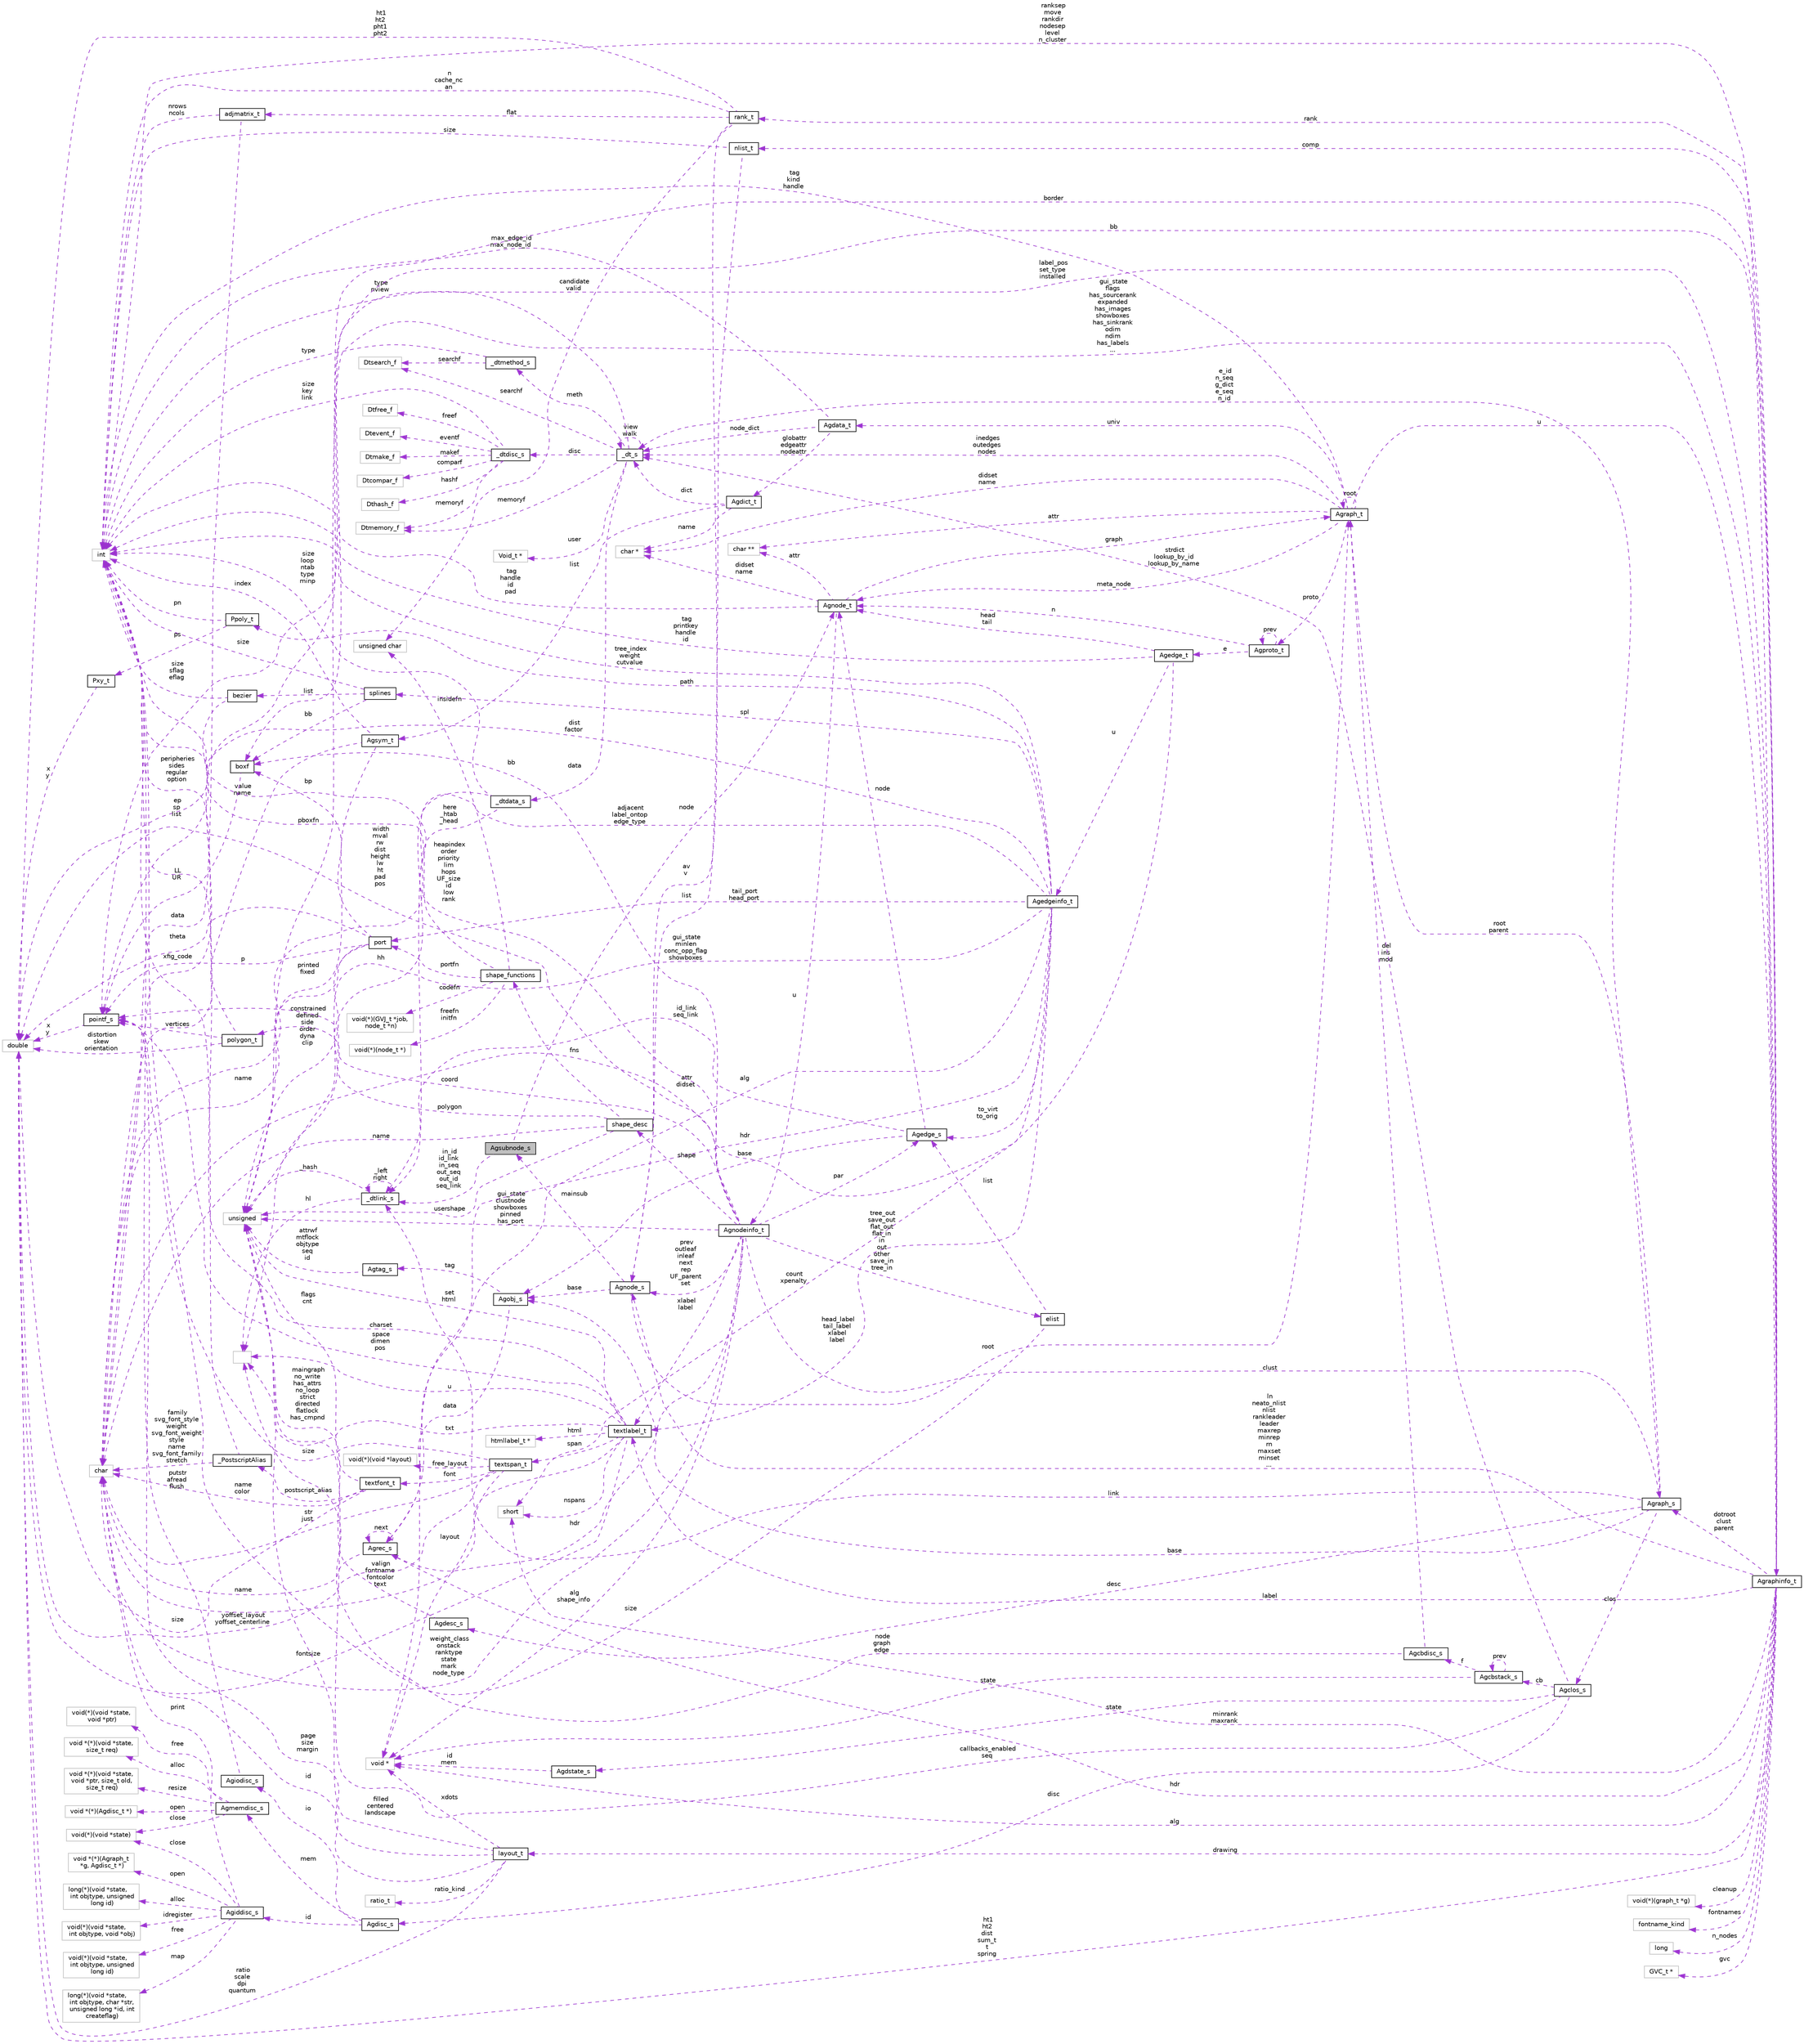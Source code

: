 digraph "Agsubnode_s"
{
  bgcolor="transparent";
  edge [fontname="Helvetica",fontsize="10",labelfontname="Helvetica",labelfontsize="10"];
  node [fontname="Helvetica",fontsize="10",shape=record];
  rankdir="LR";
  Node1 [label="Agsubnode_s",height=0.2,width=0.4,color="black", fillcolor="grey75", style="filled", fontcolor="black"];
  Node2 -> Node1 [dir="back",color="darkorchid3",fontsize="10",style="dashed",label=" in_id\nid_link\nin_seq\nout_seq\nout_id\nseq_link" ,fontname="Helvetica"];
  Node2 [label="_dtlink_s",height=0.2,width=0.4,color="black",URL="$struct__dtlink__s.html"];
  Node2 -> Node2 [dir="back",color="darkorchid3",fontsize="10",style="dashed",label=" _left\nright" ,fontname="Helvetica"];
  Node3 -> Node2 [dir="back",color="darkorchid3",fontsize="10",style="dashed",label=" hl" ,fontname="Helvetica"];
  Node3 [label="",height=0.2,width=0.4,color="grey75"];
  Node4 -> Node2 [dir="back",color="darkorchid3",fontsize="10",style="dashed",label=" _hash" ,fontname="Helvetica"];
  Node4 [label="unsigned",height=0.2,width=0.4,color="grey75"];
  Node5 -> Node1 [dir="back",color="darkorchid3",fontsize="10",style="dashed",label=" node" ,fontname="Helvetica"];
  Node5 [label="Agnode_t",height=0.2,width=0.4,color="black",URL="$structAgnode__t.html"];
  Node6 -> Node5 [dir="back",color="darkorchid3",fontsize="10",style="dashed",label=" u" ,fontname="Helvetica"];
  Node6 [label="Agnodeinfo_t",height=0.2,width=0.4,color="black",URL="$structAgnodeinfo__t.html"];
  Node7 -> Node6 [dir="back",color="darkorchid3",fontsize="10",style="dashed",label=" hdr" ,fontname="Helvetica"];
  Node7 [label="Agrec_s",height=0.2,width=0.4,color="black",URL="$structAgrec__s.html"];
  Node7 -> Node7 [dir="back",color="darkorchid3",fontsize="10",style="dashed",label=" next" ,fontname="Helvetica"];
  Node8 -> Node7 [dir="back",color="darkorchid3",fontsize="10",style="dashed",label=" name" ,fontname="Helvetica"];
  Node8 [label="char",height=0.2,width=0.4,color="grey75"];
  Node9 -> Node6 [dir="back",color="darkorchid3",fontsize="10",style="dashed",label=" xlabel\nlabel" ,fontname="Helvetica"];
  Node9 [label="textlabel_t",height=0.2,width=0.4,color="black",URL="$structtextlabel__t.html"];
  Node10 -> Node9 [dir="back",color="darkorchid3",fontsize="10",style="dashed",label=" html" ,fontname="Helvetica"];
  Node10 [label="htmllabel_t *",height=0.2,width=0.4,color="grey75"];
  Node11 -> Node9 [dir="back",color="darkorchid3",fontsize="10",style="dashed",label=" fontsize" ,fontname="Helvetica"];
  Node11 [label="double",height=0.2,width=0.4,color="grey75"];
  Node12 -> Node9 [dir="back",color="darkorchid3",fontsize="10",style="dashed",label=" nspans" ,fontname="Helvetica"];
  Node12 [label="short",height=0.2,width=0.4,color="grey75"];
  Node8 -> Node9 [dir="back",color="darkorchid3",fontsize="10",style="dashed",label=" valign\nfontname\nfontcolor\ntext" ,fontname="Helvetica"];
  Node3 -> Node9 [dir="back",color="darkorchid3",fontsize="10",style="dashed",label=" u" ,fontname="Helvetica"];
  Node13 -> Node9 [dir="back",color="darkorchid3",fontsize="10",style="dashed",label=" charset" ,fontname="Helvetica"];
  Node13 [label="int",height=0.2,width=0.4,color="grey75"];
  Node3 -> Node9 [dir="back",color="darkorchid3",fontsize="10",style="dashed",label=" txt" ,fontname="Helvetica"];
  Node4 -> Node9 [dir="back",color="darkorchid3",fontsize="10",style="dashed",label=" set\nhtml" ,fontname="Helvetica"];
  Node14 -> Node9 [dir="back",color="darkorchid3",fontsize="10",style="dashed",label=" span" ,fontname="Helvetica"];
  Node14 [label="textspan_t",height=0.2,width=0.4,color="black",URL="$structtextspan__t.html"];
  Node15 -> Node14 [dir="back",color="darkorchid3",fontsize="10",style="dashed",label=" free_layout" ,fontname="Helvetica"];
  Node15 [label="void(*)(void *layout)",height=0.2,width=0.4,color="grey75"];
  Node11 -> Node14 [dir="back",color="darkorchid3",fontsize="10",style="dashed",label=" yoffset_layout\nyoffset_centerline" ,fontname="Helvetica"];
  Node16 -> Node14 [dir="back",color="darkorchid3",fontsize="10",style="dashed",label=" font" ,fontname="Helvetica"];
  Node16 [label="textfont_t",height=0.2,width=0.4,color="black",URL="$structtextfont__t.html"];
  Node11 -> Node16 [dir="back",color="darkorchid3",fontsize="10",style="dashed",label=" size" ,fontname="Helvetica"];
  Node8 -> Node16 [dir="back",color="darkorchid3",fontsize="10",style="dashed",label=" name\ncolor" ,fontname="Helvetica"];
  Node17 -> Node16 [dir="back",color="darkorchid3",fontsize="10",style="dashed",label=" postscript_alias" ,fontname="Helvetica"];
  Node17 [label="_PostscriptAlias",height=0.2,width=0.4,color="black",URL="$struct__PostscriptAlias.html"];
  Node8 -> Node17 [dir="back",color="darkorchid3",fontsize="10",style="dashed",label=" family\nsvg_font_style\nweight\nsvg_font_weight\nstyle\nname\nsvg_font_family\nstretch" ,fontname="Helvetica"];
  Node13 -> Node17 [dir="back",color="darkorchid3",fontsize="10",style="dashed",label=" xfig_code" ,fontname="Helvetica"];
  Node4 -> Node16 [dir="back",color="darkorchid3",fontsize="10",style="dashed",label=" flags\ncnt" ,fontname="Helvetica"];
  Node8 -> Node14 [dir="back",color="darkorchid3",fontsize="10",style="dashed",label=" str\njust" ,fontname="Helvetica"];
  Node18 -> Node14 [dir="back",color="darkorchid3",fontsize="10",style="dashed",label=" layout" ,fontname="Helvetica"];
  Node18 [label="void *",height=0.2,width=0.4,color="grey75"];
  Node19 -> Node14 [dir="back",color="darkorchid3",fontsize="10",style="dashed",label=" size" ,fontname="Helvetica"];
  Node19 [label="pointf_s",height=0.2,width=0.4,color="black",URL="$structpointf__s.html"];
  Node11 -> Node19 [dir="back",color="darkorchid3",fontsize="10",style="dashed",label=" x\ny" ,fontname="Helvetica"];
  Node19 -> Node9 [dir="back",color="darkorchid3",fontsize="10",style="dashed",label=" space\ndimen\npos" ,fontname="Helvetica"];
  Node11 -> Node6 [dir="back",color="darkorchid3",fontsize="10",style="dashed",label=" width\nmval\nrw\ndist\nheight\nlw\nht\npad\npos" ,fontname="Helvetica"];
  Node20 -> Node6 [dir="back",color="darkorchid3",fontsize="10",style="dashed",label=" clust" ,fontname="Helvetica"];
  Node20 [label="Agraph_s",height=0.2,width=0.4,color="black",URL="$structAgraph__s.html"];
  Node2 -> Node20 [dir="back",color="darkorchid3",fontsize="10",style="dashed",label=" link" ,fontname="Helvetica"];
  Node21 -> Node20 [dir="back",color="darkorchid3",fontsize="10",style="dashed",label=" root\nparent" ,fontname="Helvetica"];
  Node21 [label="Agraph_t",height=0.2,width=0.4,color="black",URL="$structAgraph__t.html"];
  Node22 -> Node21 [dir="back",color="darkorchid3",fontsize="10",style="dashed",label=" attr" ,fontname="Helvetica"];
  Node22 [label="char **",height=0.2,width=0.4,color="grey75"];
  Node21 -> Node21 [dir="back",color="darkorchid3",fontsize="10",style="dashed",label=" root" ,fontname="Helvetica"];
  Node5 -> Node21 [dir="back",color="darkorchid3",fontsize="10",style="dashed",label=" meta_node" ,fontname="Helvetica"];
  Node23 -> Node21 [dir="back",color="darkorchid3",fontsize="10",style="dashed",label=" u" ,fontname="Helvetica"];
  Node23 [label="Agraphinfo_t",height=0.2,width=0.4,color="black",URL="$structAgraphinfo__t.html"];
  Node24 -> Node23 [dir="back",color="darkorchid3",fontsize="10",style="dashed",label=" cleanup" ,fontname="Helvetica"];
  Node24 [label="void(*)(graph_t *g)",height=0.2,width=0.4,color="grey75"];
  Node7 -> Node23 [dir="back",color="darkorchid3",fontsize="10",style="dashed",label=" hdr" ,fontname="Helvetica"];
  Node25 -> Node23 [dir="back",color="darkorchid3",fontsize="10",style="dashed",label=" rank" ,fontname="Helvetica"];
  Node25 [label="rank_t",height=0.2,width=0.4,color="black",URL="$structrank__t.html"];
  Node11 -> Node25 [dir="back",color="darkorchid3",fontsize="10",style="dashed",label=" ht1\nht2\npht1\npht2" ,fontname="Helvetica"];
  Node26 -> Node25 [dir="back",color="darkorchid3",fontsize="10",style="dashed",label=" candidate\nvalid" ,fontname="Helvetica"];
  Node26 [label="unsigned char",height=0.2,width=0.4,color="grey75"];
  Node27 -> Node25 [dir="back",color="darkorchid3",fontsize="10",style="dashed",label=" av\nv" ,fontname="Helvetica"];
  Node27 [label="Agnode_s",height=0.2,width=0.4,color="black",URL="$structAgnode__s.html"];
  Node21 -> Node27 [dir="back",color="darkorchid3",fontsize="10",style="dashed",label=" root" ,fontname="Helvetica"];
  Node28 -> Node27 [dir="back",color="darkorchid3",fontsize="10",style="dashed",label=" base" ,fontname="Helvetica"];
  Node28 [label="Agobj_s",height=0.2,width=0.4,color="black",URL="$structAgobj__s.html"];
  Node7 -> Node28 [dir="back",color="darkorchid3",fontsize="10",style="dashed",label=" data" ,fontname="Helvetica"];
  Node29 -> Node28 [dir="back",color="darkorchid3",fontsize="10",style="dashed",label=" tag" ,fontname="Helvetica"];
  Node29 [label="Agtag_s",height=0.2,width=0.4,color="black",URL="$structAgtag__s.html"];
  Node4 -> Node29 [dir="back",color="darkorchid3",fontsize="10",style="dashed",label=" attrwf\nmtflock\nobjtype\nseq\nid" ,fontname="Helvetica"];
  Node1 -> Node27 [dir="back",color="darkorchid3",fontsize="10",style="dashed",label=" mainsub" ,fontname="Helvetica"];
  Node13 -> Node25 [dir="back",color="darkorchid3",fontsize="10",style="dashed",label=" n\ncache_nc\nan" ,fontname="Helvetica"];
  Node30 -> Node25 [dir="back",color="darkorchid3",fontsize="10",style="dashed",label=" flat" ,fontname="Helvetica"];
  Node30 [label="adjmatrix_t",height=0.2,width=0.4,color="black",URL="$structadjmatrix__t.html"];
  Node8 -> Node30 [dir="back",color="darkorchid3",fontsize="10",style="dashed",label=" data" ,fontname="Helvetica"];
  Node13 -> Node30 [dir="back",color="darkorchid3",fontsize="10",style="dashed",label=" nrows\nncols" ,fontname="Helvetica"];
  Node31 -> Node23 [dir="back",color="darkorchid3",fontsize="10",style="dashed",label=" drawing" ,fontname="Helvetica"];
  Node31 [label="layout_t",height=0.2,width=0.4,color="black",URL="$structlayout__t.html"];
  Node32 -> Node31 [dir="back",color="darkorchid3",fontsize="10",style="dashed",label=" ratio_kind" ,fontname="Helvetica"];
  Node32 [label="ratio_t",height=0.2,width=0.4,color="grey75"];
  Node11 -> Node31 [dir="back",color="darkorchid3",fontsize="10",style="dashed",label=" ratio\nscale\ndpi\nquantum" ,fontname="Helvetica"];
  Node8 -> Node31 [dir="back",color="darkorchid3",fontsize="10",style="dashed",label=" id" ,fontname="Helvetica"];
  Node4 -> Node31 [dir="back",color="darkorchid3",fontsize="10",style="dashed",label=" filled\ncentered\nlandscape" ,fontname="Helvetica"];
  Node18 -> Node31 [dir="back",color="darkorchid3",fontsize="10",style="dashed",label=" xdots" ,fontname="Helvetica"];
  Node19 -> Node31 [dir="back",color="darkorchid3",fontsize="10",style="dashed",label=" page\nsize\nmargin" ,fontname="Helvetica"];
  Node33 -> Node23 [dir="back",color="darkorchid3",fontsize="10",style="dashed",label=" fontnames" ,fontname="Helvetica"];
  Node33 [label="fontname_kind",height=0.2,width=0.4,color="grey75"];
  Node11 -> Node23 [dir="back",color="darkorchid3",fontsize="10",style="dashed",label=" ht1\nht2\ndist\nsum_t\nt\nspring" ,fontname="Helvetica"];
  Node9 -> Node23 [dir="back",color="darkorchid3",fontsize="10",style="dashed",label=" label" ,fontname="Helvetica"];
  Node20 -> Node23 [dir="back",color="darkorchid3",fontsize="10",style="dashed",label=" dotroot\nclust\nparent" ,fontname="Helvetica"];
  Node27 -> Node23 [dir="back",color="darkorchid3",fontsize="10",style="dashed",label=" ln\nneato_nlist\nnlist\nrankleader\nleader\nmaxrep\nminrep\nrn\nmaxset\nminset\n..." ,fontname="Helvetica"];
  Node8 -> Node23 [dir="back",color="darkorchid3",fontsize="10",style="dashed",label=" label_pos\nset_type\ninstalled" ,fontname="Helvetica"];
  Node12 -> Node23 [dir="back",color="darkorchid3",fontsize="10",style="dashed",label=" minrank\nmaxrank" ,fontname="Helvetica"];
  Node34 -> Node23 [dir="back",color="darkorchid3",fontsize="10",style="dashed",label=" comp" ,fontname="Helvetica"];
  Node34 [label="nlist_t",height=0.2,width=0.4,color="black",URL="$structnlist__t.html"];
  Node27 -> Node34 [dir="back",color="darkorchid3",fontsize="10",style="dashed",label=" list" ,fontname="Helvetica"];
  Node13 -> Node34 [dir="back",color="darkorchid3",fontsize="10",style="dashed",label=" size" ,fontname="Helvetica"];
  Node13 -> Node23 [dir="back",color="darkorchid3",fontsize="10",style="dashed",label=" ranksep\nmove\nrankdir\nnodesep\nlevel\nn_cluster" ,fontname="Helvetica"];
  Node35 -> Node23 [dir="back",color="darkorchid3",fontsize="10",style="dashed",label=" bb" ,fontname="Helvetica"];
  Node35 [label="boxf",height=0.2,width=0.4,color="black",URL="$structboxf.html"];
  Node19 -> Node35 [dir="back",color="darkorchid3",fontsize="10",style="dashed",label=" LL\nUR" ,fontname="Helvetica"];
  Node36 -> Node23 [dir="back",color="darkorchid3",fontsize="10",style="dashed",label=" n_nodes" ,fontname="Helvetica"];
  Node36 [label="long",height=0.2,width=0.4,color="grey75"];
  Node4 -> Node23 [dir="back",color="darkorchid3",fontsize="10",style="dashed",label=" gui_state\nflags\nhas_sourcerank\nexpanded\nhas_images\nshowboxes\nhas_sinkrank\nodim\nndim\nhas_labels\n..." ,fontname="Helvetica"];
  Node37 -> Node23 [dir="back",color="darkorchid3",fontsize="10",style="dashed",label=" gvc" ,fontname="Helvetica"];
  Node37 [label="GVC_t *",height=0.2,width=0.4,color="grey75"];
  Node18 -> Node23 [dir="back",color="darkorchid3",fontsize="10",style="dashed",label=" alg" ,fontname="Helvetica"];
  Node19 -> Node23 [dir="back",color="darkorchid3",fontsize="10",style="dashed",label=" border" ,fontname="Helvetica"];
  Node38 -> Node21 [dir="back",color="darkorchid3",fontsize="10",style="dashed",label=" proto" ,fontname="Helvetica"];
  Node38 [label="Agproto_t",height=0.2,width=0.4,color="black",URL="$structAgproto__t.html"];
  Node39 -> Node38 [dir="back",color="darkorchid3",fontsize="10",style="dashed",label=" e" ,fontname="Helvetica"];
  Node39 [label="Agedge_t",height=0.2,width=0.4,color="black",URL="$structAgedge__t.html"];
  Node5 -> Node39 [dir="back",color="darkorchid3",fontsize="10",style="dashed",label=" head\ntail" ,fontname="Helvetica"];
  Node8 -> Node39 [dir="back",color="darkorchid3",fontsize="10",style="dashed",label=" attr\ndidset" ,fontname="Helvetica"];
  Node13 -> Node39 [dir="back",color="darkorchid3",fontsize="10",style="dashed",label=" tag\nprintkey\nhandle\nid" ,fontname="Helvetica"];
  Node40 -> Node39 [dir="back",color="darkorchid3",fontsize="10",style="dashed",label=" u" ,fontname="Helvetica"];
  Node40 [label="Agedgeinfo_t",height=0.2,width=0.4,color="black",URL="$structAgedgeinfo__t.html"];
  Node7 -> Node40 [dir="back",color="darkorchid3",fontsize="10",style="dashed",label=" hdr" ,fontname="Helvetica"];
  Node41 -> Node40 [dir="back",color="darkorchid3",fontsize="10",style="dashed",label=" tail_port\nhead_port" ,fontname="Helvetica"];
  Node41 [label="port",height=0.2,width=0.4,color="black",URL="$structport.html"];
  Node11 -> Node41 [dir="back",color="darkorchid3",fontsize="10",style="dashed",label=" theta" ,fontname="Helvetica"];
  Node8 -> Node41 [dir="back",color="darkorchid3",fontsize="10",style="dashed",label=" name" ,fontname="Helvetica"];
  Node35 -> Node41 [dir="back",color="darkorchid3",fontsize="10",style="dashed",label=" bp" ,fontname="Helvetica"];
  Node4 -> Node41 [dir="back",color="darkorchid3",fontsize="10",style="dashed",label=" constrained\ndefined\nside\norder\ndyna\nclip" ,fontname="Helvetica"];
  Node19 -> Node41 [dir="back",color="darkorchid3",fontsize="10",style="dashed",label=" p" ,fontname="Helvetica"];
  Node42 -> Node40 [dir="back",color="darkorchid3",fontsize="10",style="dashed",label=" path" ,fontname="Helvetica"];
  Node42 [label="Ppoly_t",height=0.2,width=0.4,color="black",URL="$structPpoly__t.html"];
  Node43 -> Node42 [dir="back",color="darkorchid3",fontsize="10",style="dashed",label=" ps" ,fontname="Helvetica"];
  Node43 [label="Pxy_t",height=0.2,width=0.4,color="black",URL="$structPxy__t.html"];
  Node11 -> Node43 [dir="back",color="darkorchid3",fontsize="10",style="dashed",label=" x\ny" ,fontname="Helvetica"];
  Node13 -> Node42 [dir="back",color="darkorchid3",fontsize="10",style="dashed",label=" pn" ,fontname="Helvetica"];
  Node11 -> Node40 [dir="back",color="darkorchid3",fontsize="10",style="dashed",label=" dist\nfactor" ,fontname="Helvetica"];
  Node9 -> Node40 [dir="back",color="darkorchid3",fontsize="10",style="dashed",label=" head_label\ntail_label\nxlabel\nlabel" ,fontname="Helvetica"];
  Node44 -> Node40 [dir="back",color="darkorchid3",fontsize="10",style="dashed",label=" spl" ,fontname="Helvetica"];
  Node44 [label="splines",height=0.2,width=0.4,color="black",URL="$structsplines.html"];
  Node13 -> Node44 [dir="back",color="darkorchid3",fontsize="10",style="dashed",label=" size" ,fontname="Helvetica"];
  Node35 -> Node44 [dir="back",color="darkorchid3",fontsize="10",style="dashed",label=" bb" ,fontname="Helvetica"];
  Node45 -> Node44 [dir="back",color="darkorchid3",fontsize="10",style="dashed",label=" list" ,fontname="Helvetica"];
  Node45 [label="bezier",height=0.2,width=0.4,color="black",URL="$structbezier.html"];
  Node13 -> Node45 [dir="back",color="darkorchid3",fontsize="10",style="dashed",label=" size\nsflag\neflag" ,fontname="Helvetica"];
  Node19 -> Node45 [dir="back",color="darkorchid3",fontsize="10",style="dashed",label=" ep\nsp\nlist" ,fontname="Helvetica"];
  Node12 -> Node40 [dir="back",color="darkorchid3",fontsize="10",style="dashed",label=" count\nxpenalty" ,fontname="Helvetica"];
  Node8 -> Node40 [dir="back",color="darkorchid3",fontsize="10",style="dashed",label=" adjacent\nlabel_ontop\nedge_type" ,fontname="Helvetica"];
  Node13 -> Node40 [dir="back",color="darkorchid3",fontsize="10",style="dashed",label=" tree_index\nweight\ncutvalue" ,fontname="Helvetica"];
  Node4 -> Node40 [dir="back",color="darkorchid3",fontsize="10",style="dashed",label=" gui_state\nminlen\nconc_opp_flag\nshowboxes" ,fontname="Helvetica"];
  Node18 -> Node40 [dir="back",color="darkorchid3",fontsize="10",style="dashed",label=" alg" ,fontname="Helvetica"];
  Node46 -> Node40 [dir="back",color="darkorchid3",fontsize="10",style="dashed",label=" to_virt\nto_orig" ,fontname="Helvetica"];
  Node46 [label="Agedge_s",height=0.2,width=0.4,color="black",URL="$structAgedge__s.html"];
  Node2 -> Node46 [dir="back",color="darkorchid3",fontsize="10",style="dashed",label=" id_link\nseq_link" ,fontname="Helvetica"];
  Node5 -> Node46 [dir="back",color="darkorchid3",fontsize="10",style="dashed",label=" node" ,fontname="Helvetica"];
  Node28 -> Node46 [dir="back",color="darkorchid3",fontsize="10",style="dashed",label=" base" ,fontname="Helvetica"];
  Node5 -> Node38 [dir="back",color="darkorchid3",fontsize="10",style="dashed",label=" n" ,fontname="Helvetica"];
  Node38 -> Node38 [dir="back",color="darkorchid3",fontsize="10",style="dashed",label=" prev" ,fontname="Helvetica"];
  Node47 -> Node21 [dir="back",color="darkorchid3",fontsize="10",style="dashed",label=" univ" ,fontname="Helvetica"];
  Node47 [label="Agdata_t",height=0.2,width=0.4,color="black",URL="$structAgdata__t.html"];
  Node48 -> Node47 [dir="back",color="darkorchid3",fontsize="10",style="dashed",label=" globattr\nedgeattr\nnodeattr" ,fontname="Helvetica"];
  Node48 [label="Agdict_t",height=0.2,width=0.4,color="black",URL="$structAgdict__t.html"];
  Node49 -> Node48 [dir="back",color="darkorchid3",fontsize="10",style="dashed",label=" list" ,fontname="Helvetica"];
  Node49 [label="Agsym_t",height=0.2,width=0.4,color="black",URL="$structAgsym__t.html"];
  Node8 -> Node49 [dir="back",color="darkorchid3",fontsize="10",style="dashed",label=" value\nname" ,fontname="Helvetica"];
  Node13 -> Node49 [dir="back",color="darkorchid3",fontsize="10",style="dashed",label=" index" ,fontname="Helvetica"];
  Node4 -> Node49 [dir="back",color="darkorchid3",fontsize="10",style="dashed",label=" printed\nfixed" ,fontname="Helvetica"];
  Node50 -> Node48 [dir="back",color="darkorchid3",fontsize="10",style="dashed",label=" dict" ,fontname="Helvetica"];
  Node50 [label="_dt_s",height=0.2,width=0.4,color="black",URL="$struct__dt__s.html"];
  Node51 -> Node50 [dir="back",color="darkorchid3",fontsize="10",style="dashed",label=" disc" ,fontname="Helvetica"];
  Node51 [label="_dtdisc_s",height=0.2,width=0.4,color="black",URL="$struct__dtdisc__s.html"];
  Node52 -> Node51 [dir="back",color="darkorchid3",fontsize="10",style="dashed",label=" freef" ,fontname="Helvetica"];
  Node52 [label="Dtfree_f",height=0.2,width=0.4,color="grey75"];
  Node53 -> Node51 [dir="back",color="darkorchid3",fontsize="10",style="dashed",label=" eventf" ,fontname="Helvetica"];
  Node53 [label="Dtevent_f",height=0.2,width=0.4,color="grey75"];
  Node54 -> Node51 [dir="back",color="darkorchid3",fontsize="10",style="dashed",label=" makef" ,fontname="Helvetica"];
  Node54 [label="Dtmake_f",height=0.2,width=0.4,color="grey75"];
  Node55 -> Node51 [dir="back",color="darkorchid3",fontsize="10",style="dashed",label=" comparf" ,fontname="Helvetica"];
  Node55 [label="Dtcompar_f",height=0.2,width=0.4,color="grey75"];
  Node13 -> Node51 [dir="back",color="darkorchid3",fontsize="10",style="dashed",label=" size\nkey\nlink" ,fontname="Helvetica"];
  Node56 -> Node51 [dir="back",color="darkorchid3",fontsize="10",style="dashed",label=" memoryf" ,fontname="Helvetica"];
  Node56 [label="Dtmemory_f",height=0.2,width=0.4,color="grey75"];
  Node57 -> Node51 [dir="back",color="darkorchid3",fontsize="10",style="dashed",label=" hashf" ,fontname="Helvetica"];
  Node57 [label="Dthash_f",height=0.2,width=0.4,color="grey75"];
  Node58 -> Node50 [dir="back",color="darkorchid3",fontsize="10",style="dashed",label=" data" ,fontname="Helvetica"];
  Node58 [label="_dtdata_s",height=0.2,width=0.4,color="black",URL="$struct__dtdata__s.html"];
  Node3 -> Node58 [dir="back",color="darkorchid3",fontsize="10",style="dashed",label=" hh" ,fontname="Helvetica"];
  Node2 -> Node58 [dir="back",color="darkorchid3",fontsize="10",style="dashed",label=" here\n_htab\n_head" ,fontname="Helvetica"];
  Node13 -> Node58 [dir="back",color="darkorchid3",fontsize="10",style="dashed",label=" size\nloop\nntab\ntype\nminp" ,fontname="Helvetica"];
  Node59 -> Node50 [dir="back",color="darkorchid3",fontsize="10",style="dashed",label=" user" ,fontname="Helvetica"];
  Node59 [label="Void_t *",height=0.2,width=0.4,color="grey75"];
  Node13 -> Node50 [dir="back",color="darkorchid3",fontsize="10",style="dashed",label=" type\nnview" ,fontname="Helvetica"];
  Node50 -> Node50 [dir="back",color="darkorchid3",fontsize="10",style="dashed",label=" view\nwalk" ,fontname="Helvetica"];
  Node56 -> Node50 [dir="back",color="darkorchid3",fontsize="10",style="dashed",label=" memoryf" ,fontname="Helvetica"];
  Node60 -> Node50 [dir="back",color="darkorchid3",fontsize="10",style="dashed",label=" searchf" ,fontname="Helvetica"];
  Node60 [label="Dtsearch_f",height=0.2,width=0.4,color="grey75"];
  Node61 -> Node50 [dir="back",color="darkorchid3",fontsize="10",style="dashed",label=" meth" ,fontname="Helvetica"];
  Node61 [label="_dtmethod_s",height=0.2,width=0.4,color="black",URL="$struct__dtmethod__s.html"];
  Node13 -> Node61 [dir="back",color="darkorchid3",fontsize="10",style="dashed",label=" type" ,fontname="Helvetica"];
  Node60 -> Node61 [dir="back",color="darkorchid3",fontsize="10",style="dashed",label=" searchf" ,fontname="Helvetica"];
  Node62 -> Node48 [dir="back",color="darkorchid3",fontsize="10",style="dashed",label=" name" ,fontname="Helvetica"];
  Node62 [label="char *",height=0.2,width=0.4,color="grey75"];
  Node13 -> Node47 [dir="back",color="darkorchid3",fontsize="10",style="dashed",label=" max_edge_id\nmax_node_id" ,fontname="Helvetica"];
  Node50 -> Node47 [dir="back",color="darkorchid3",fontsize="10",style="dashed",label=" node_dict" ,fontname="Helvetica"];
  Node13 -> Node21 [dir="back",color="darkorchid3",fontsize="10",style="dashed",label=" tag\nkind\nhandle" ,fontname="Helvetica"];
  Node50 -> Node21 [dir="back",color="darkorchid3",fontsize="10",style="dashed",label=" inedges\noutedges\nnodes" ,fontname="Helvetica"];
  Node62 -> Node21 [dir="back",color="darkorchid3",fontsize="10",style="dashed",label=" didset\nname" ,fontname="Helvetica"];
  Node63 -> Node20 [dir="back",color="darkorchid3",fontsize="10",style="dashed",label=" desc" ,fontname="Helvetica"];
  Node63 [label="Agdesc_s",height=0.2,width=0.4,color="black",URL="$structAgdesc__s.html"];
  Node4 -> Node63 [dir="back",color="darkorchid3",fontsize="10",style="dashed",label=" maingraph\nno_write\nhas_attrs\nno_loop\nstrict\ndirected\nflatlock\nhas_cmpnd" ,fontname="Helvetica"];
  Node28 -> Node20 [dir="back",color="darkorchid3",fontsize="10",style="dashed",label=" base" ,fontname="Helvetica"];
  Node50 -> Node20 [dir="back",color="darkorchid3",fontsize="10",style="dashed",label=" e_id\nn_seq\ng_dict\ne_seq\nn_id" ,fontname="Helvetica"];
  Node64 -> Node20 [dir="back",color="darkorchid3",fontsize="10",style="dashed",label=" clos" ,fontname="Helvetica"];
  Node64 [label="Agclos_s",height=0.2,width=0.4,color="black",URL="$structAgclos__s.html"];
  Node65 -> Node64 [dir="back",color="darkorchid3",fontsize="10",style="dashed",label=" cb" ,fontname="Helvetica"];
  Node65 [label="Agcbstack_s",height=0.2,width=0.4,color="black",URL="$structAgcbstack__s.html"];
  Node65 -> Node65 [dir="back",color="darkorchid3",fontsize="10",style="dashed",label=" prev" ,fontname="Helvetica"];
  Node18 -> Node65 [dir="back",color="darkorchid3",fontsize="10",style="dashed",label=" state" ,fontname="Helvetica"];
  Node66 -> Node65 [dir="back",color="darkorchid3",fontsize="10",style="dashed",label=" f" ,fontname="Helvetica"];
  Node66 [label="Agcbdisc_s",height=0.2,width=0.4,color="black",URL="$structAgcbdisc__s.html"];
  Node21 -> Node66 [dir="back",color="darkorchid3",fontsize="10",style="dashed",label=" del\nins\nmod" ,fontname="Helvetica"];
  Node3 -> Node66 [dir="back",color="darkorchid3",fontsize="10",style="dashed",label=" node\ngraph\nedge" ,fontname="Helvetica"];
  Node67 -> Node64 [dir="back",color="darkorchid3",fontsize="10",style="dashed",label=" disc" ,fontname="Helvetica"];
  Node67 [label="Agdisc_s",height=0.2,width=0.4,color="black",URL="$structAgdisc__s.html"];
  Node68 -> Node67 [dir="back",color="darkorchid3",fontsize="10",style="dashed",label=" io" ,fontname="Helvetica"];
  Node68 [label="Agiodisc_s",height=0.2,width=0.4,color="black",URL="$structAgiodisc__s.html"];
  Node13 -> Node68 [dir="back",color="darkorchid3",fontsize="10",style="dashed",label=" putstr\nafread\nflush" ,fontname="Helvetica"];
  Node69 -> Node67 [dir="back",color="darkorchid3",fontsize="10",style="dashed",label=" id" ,fontname="Helvetica"];
  Node69 [label="Agiddisc_s",height=0.2,width=0.4,color="black",URL="$structAgiddisc__s.html"];
  Node70 -> Node69 [dir="back",color="darkorchid3",fontsize="10",style="dashed",label=" free" ,fontname="Helvetica"];
  Node70 [label="void(*)(void *state,\l int objtype, unsigned\l long id)",height=0.2,width=0.4,color="grey75"];
  Node71 -> Node69 [dir="back",color="darkorchid3",fontsize="10",style="dashed",label=" map" ,fontname="Helvetica"];
  Node71 [label="long(*)(void *state,\l int objtype, char *str,\l unsigned long *id, int\l createflag)",height=0.2,width=0.4,color="grey75"];
  Node72 -> Node69 [dir="back",color="darkorchid3",fontsize="10",style="dashed",label=" open" ,fontname="Helvetica"];
  Node72 [label="void *(*)(Agraph_t\l *g, Agdisc_t *)",height=0.2,width=0.4,color="grey75"];
  Node8 -> Node69 [dir="back",color="darkorchid3",fontsize="10",style="dashed",label=" print" ,fontname="Helvetica"];
  Node73 -> Node69 [dir="back",color="darkorchid3",fontsize="10",style="dashed",label=" alloc" ,fontname="Helvetica"];
  Node73 [label="long(*)(void *state,\l int objtype, unsigned\l long id)",height=0.2,width=0.4,color="grey75"];
  Node74 -> Node69 [dir="back",color="darkorchid3",fontsize="10",style="dashed",label=" close" ,fontname="Helvetica"];
  Node74 [label="void(*)(void *state)",height=0.2,width=0.4,color="grey75"];
  Node75 -> Node69 [dir="back",color="darkorchid3",fontsize="10",style="dashed",label=" idregister" ,fontname="Helvetica"];
  Node75 [label="void(*)(void *state,\l int objtype, void *obj)",height=0.2,width=0.4,color="grey75"];
  Node76 -> Node67 [dir="back",color="darkorchid3",fontsize="10",style="dashed",label=" mem" ,fontname="Helvetica"];
  Node76 [label="Agmemdisc_s",height=0.2,width=0.4,color="black",URL="$structAgmemdisc__s.html"];
  Node77 -> Node76 [dir="back",color="darkorchid3",fontsize="10",style="dashed",label=" free" ,fontname="Helvetica"];
  Node77 [label="void(*)(void *state,\l void *ptr)",height=0.2,width=0.4,color="grey75"];
  Node78 -> Node76 [dir="back",color="darkorchid3",fontsize="10",style="dashed",label=" alloc" ,fontname="Helvetica"];
  Node78 [label="void *(*)(void *state,\l size_t req)",height=0.2,width=0.4,color="grey75"];
  Node74 -> Node76 [dir="back",color="darkorchid3",fontsize="10",style="dashed",label=" close" ,fontname="Helvetica"];
  Node79 -> Node76 [dir="back",color="darkorchid3",fontsize="10",style="dashed",label=" resize" ,fontname="Helvetica"];
  Node79 [label="void *(*)(void *state,\l void *ptr, size_t old,\l size_t req)",height=0.2,width=0.4,color="grey75"];
  Node80 -> Node76 [dir="back",color="darkorchid3",fontsize="10",style="dashed",label=" open" ,fontname="Helvetica"];
  Node80 [label="void *(*)(Agdisc_t *)",height=0.2,width=0.4,color="grey75"];
  Node50 -> Node64 [dir="back",color="darkorchid3",fontsize="10",style="dashed",label=" strdict\nlookup_by_id\nlookup_by_name" ,fontname="Helvetica"];
  Node4 -> Node64 [dir="back",color="darkorchid3",fontsize="10",style="dashed",label=" callbacks_enabled\nseq" ,fontname="Helvetica"];
  Node81 -> Node64 [dir="back",color="darkorchid3",fontsize="10",style="dashed",label=" state" ,fontname="Helvetica"];
  Node81 [label="Agdstate_s",height=0.2,width=0.4,color="black",URL="$structAgdstate__s.html"];
  Node18 -> Node81 [dir="back",color="darkorchid3",fontsize="10",style="dashed",label=" id\nmem" ,fontname="Helvetica"];
  Node27 -> Node6 [dir="back",color="darkorchid3",fontsize="10",style="dashed",label=" prev\noutleaf\ninleaf\nnext\nrep\nUF_parent\nset" ,fontname="Helvetica"];
  Node8 -> Node6 [dir="back",color="darkorchid3",fontsize="10",style="dashed",label=" weight_class\nonstack\nranktype\nstate\nmark\nnode_type" ,fontname="Helvetica"];
  Node13 -> Node6 [dir="back",color="darkorchid3",fontsize="10",style="dashed",label=" heapindex\norder\npriority\nlim\nhops\nUF_size\nid\nlow\nrank" ,fontname="Helvetica"];
  Node35 -> Node6 [dir="back",color="darkorchid3",fontsize="10",style="dashed",label=" bb" ,fontname="Helvetica"];
  Node82 -> Node6 [dir="back",color="darkorchid3",fontsize="10",style="dashed",label=" tree_out\nsave_out\nflat_out\nflat_in\nin\nout\nother\nsave_in\ntree_in" ,fontname="Helvetica"];
  Node82 [label="elist",height=0.2,width=0.4,color="black",URL="$structelist.html"];
  Node13 -> Node82 [dir="back",color="darkorchid3",fontsize="10",style="dashed",label=" size" ,fontname="Helvetica"];
  Node46 -> Node82 [dir="back",color="darkorchid3",fontsize="10",style="dashed",label=" list" ,fontname="Helvetica"];
  Node4 -> Node6 [dir="back",color="darkorchid3",fontsize="10",style="dashed",label=" gui_state\nclustnode\nshowboxes\npinned\nhas_port" ,fontname="Helvetica"];
  Node18 -> Node6 [dir="back",color="darkorchid3",fontsize="10",style="dashed",label=" alg\nshape_info" ,fontname="Helvetica"];
  Node83 -> Node6 [dir="back",color="darkorchid3",fontsize="10",style="dashed",label=" shape" ,fontname="Helvetica"];
  Node83 [label="shape_desc",height=0.2,width=0.4,color="black",URL="$structshape__desc.html"];
  Node8 -> Node83 [dir="back",color="darkorchid3",fontsize="10",style="dashed",label=" name" ,fontname="Helvetica"];
  Node84 -> Node83 [dir="back",color="darkorchid3",fontsize="10",style="dashed",label=" fns" ,fontname="Helvetica"];
  Node84 [label="shape_functions",height=0.2,width=0.4,color="black",URL="$structshape__functions.html"];
  Node41 -> Node84 [dir="back",color="darkorchid3",fontsize="10",style="dashed",label=" portfn" ,fontname="Helvetica"];
  Node26 -> Node84 [dir="back",color="darkorchid3",fontsize="10",style="dashed",label=" insidefn" ,fontname="Helvetica"];
  Node13 -> Node84 [dir="back",color="darkorchid3",fontsize="10",style="dashed",label=" pboxfn" ,fontname="Helvetica"];
  Node85 -> Node84 [dir="back",color="darkorchid3",fontsize="10",style="dashed",label=" freefn\ninitfn" ,fontname="Helvetica"];
  Node85 [label="void(*)(node_t *)",height=0.2,width=0.4,color="grey75"];
  Node86 -> Node84 [dir="back",color="darkorchid3",fontsize="10",style="dashed",label=" codefn" ,fontname="Helvetica"];
  Node86 [label="void(*)(GVJ_t *job,\l node_t *n)",height=0.2,width=0.4,color="grey75"];
  Node87 -> Node83 [dir="back",color="darkorchid3",fontsize="10",style="dashed",label=" polygon" ,fontname="Helvetica"];
  Node87 [label="polygon_t",height=0.2,width=0.4,color="black",URL="$structpolygon__t.html"];
  Node11 -> Node87 [dir="back",color="darkorchid3",fontsize="10",style="dashed",label=" distortion\nskew\norientation" ,fontname="Helvetica"];
  Node13 -> Node87 [dir="back",color="darkorchid3",fontsize="10",style="dashed",label=" peripheries\nsides\nregular\noption" ,fontname="Helvetica"];
  Node19 -> Node87 [dir="back",color="darkorchid3",fontsize="10",style="dashed",label=" vertices" ,fontname="Helvetica"];
  Node4 -> Node83 [dir="back",color="darkorchid3",fontsize="10",style="dashed",label=" usershape" ,fontname="Helvetica"];
  Node46 -> Node6 [dir="back",color="darkorchid3",fontsize="10",style="dashed",label=" par" ,fontname="Helvetica"];
  Node19 -> Node6 [dir="back",color="darkorchid3",fontsize="10",style="dashed",label=" coord" ,fontname="Helvetica"];
  Node22 -> Node5 [dir="back",color="darkorchid3",fontsize="10",style="dashed",label=" attr" ,fontname="Helvetica"];
  Node21 -> Node5 [dir="back",color="darkorchid3",fontsize="10",style="dashed",label=" graph" ,fontname="Helvetica"];
  Node13 -> Node5 [dir="back",color="darkorchid3",fontsize="10",style="dashed",label=" tag\nhandle\nid\npad" ,fontname="Helvetica"];
  Node62 -> Node5 [dir="back",color="darkorchid3",fontsize="10",style="dashed",label=" didset\nname" ,fontname="Helvetica"];
}
